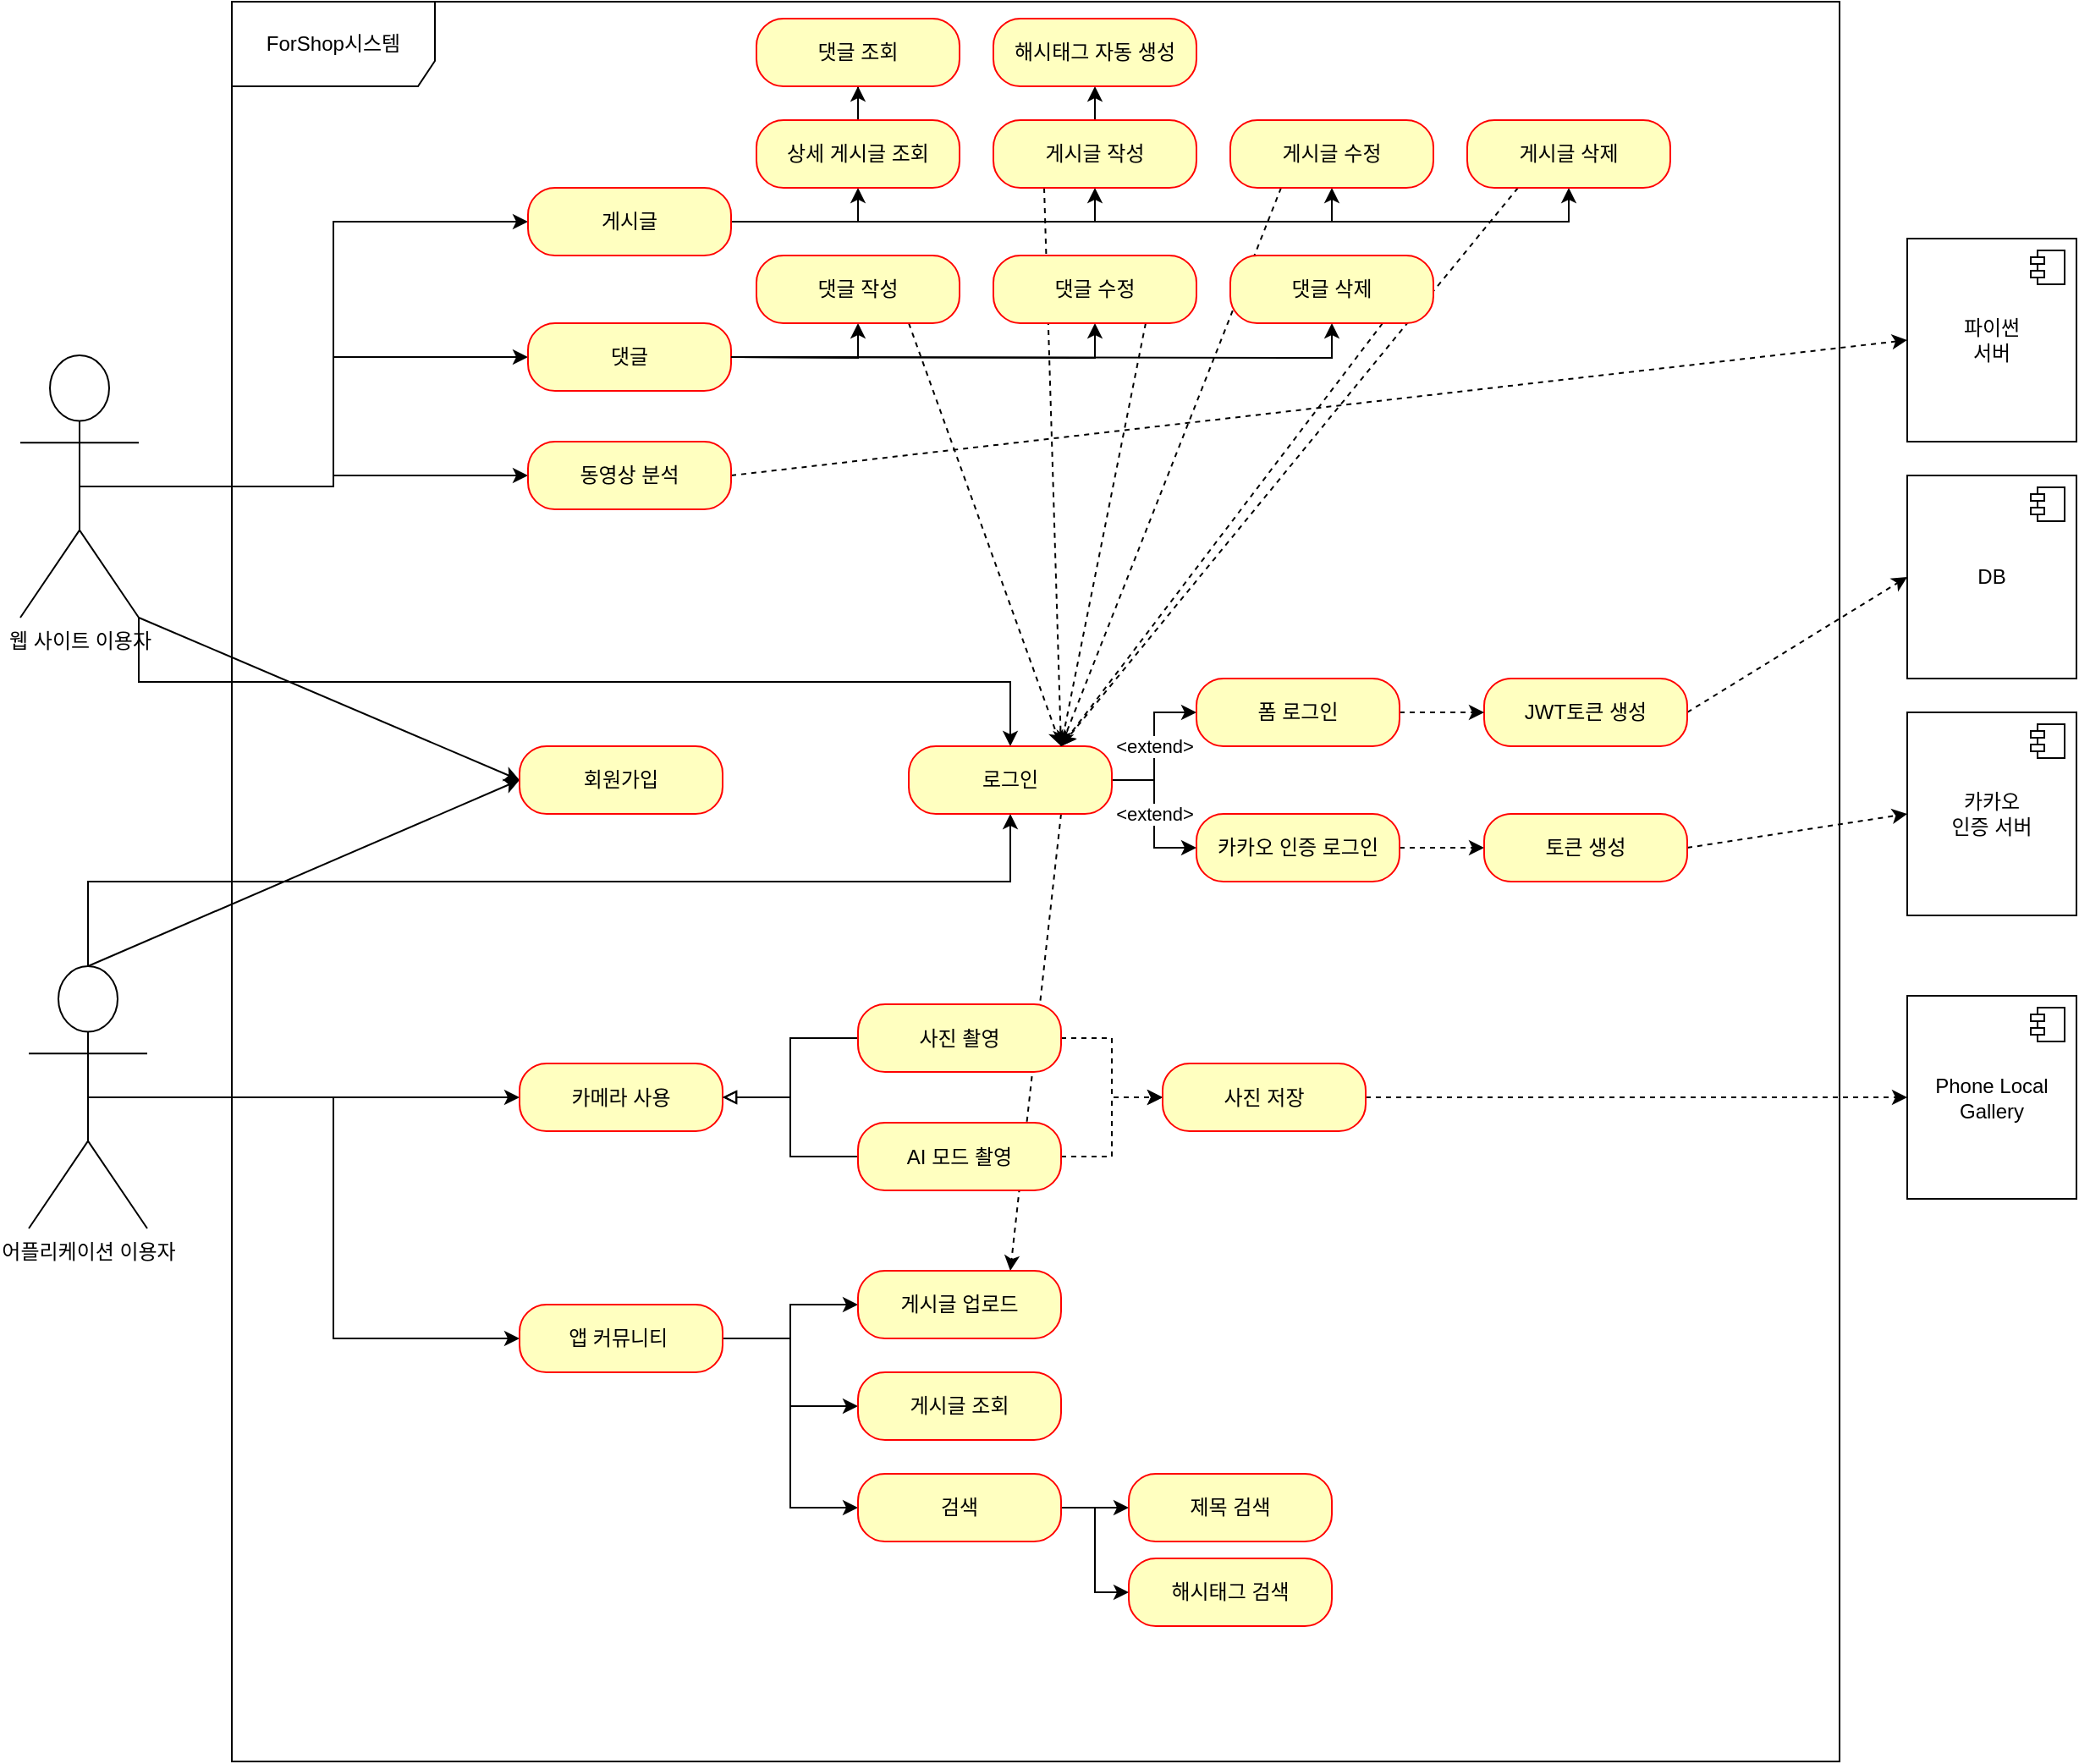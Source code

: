 <mxfile version="21.3.3" type="github">
  <diagram name="페이지-1" id="zcgMAzdSy1A-vIfd7r3p">
    <mxGraphModel dx="1683" dy="993" grid="1" gridSize="10" guides="1" tooltips="1" connect="1" arrows="1" fold="1" page="1" pageScale="1" pageWidth="827" pageHeight="1169" math="0" shadow="0">
      <root>
        <mxCell id="0" />
        <mxCell id="1" parent="0" />
        <mxCell id="tQBY5DNKd5tsA5L68Pnl-37" style="edgeStyle=orthogonalEdgeStyle;rounded=0;orthogonalLoop=1;jettySize=auto;html=1;exitX=0.5;exitY=0.5;exitDx=0;exitDy=0;exitPerimeter=0;entryX=0;entryY=0.5;entryDx=0;entryDy=0;" edge="1" parent="1" source="MGaAg9Qmyi4ZFefNO6XF-2" target="tQBY5DNKd5tsA5L68Pnl-34">
          <mxGeometry relative="1" as="geometry" />
        </mxCell>
        <mxCell id="tQBY5DNKd5tsA5L68Pnl-38" style="edgeStyle=orthogonalEdgeStyle;rounded=0;orthogonalLoop=1;jettySize=auto;html=1;exitX=0.5;exitY=0.5;exitDx=0;exitDy=0;exitPerimeter=0;entryX=0;entryY=0.5;entryDx=0;entryDy=0;" edge="1" parent="1" source="MGaAg9Qmyi4ZFefNO6XF-2" target="tQBY5DNKd5tsA5L68Pnl-35">
          <mxGeometry relative="1" as="geometry" />
        </mxCell>
        <mxCell id="tQBY5DNKd5tsA5L68Pnl-43" style="rounded=0;orthogonalLoop=1;jettySize=auto;html=1;exitX=1;exitY=1;exitDx=0;exitDy=0;exitPerimeter=0;entryX=0;entryY=0.5;entryDx=0;entryDy=0;" edge="1" parent="1" source="MGaAg9Qmyi4ZFefNO6XF-2" target="tQBY5DNKd5tsA5L68Pnl-10">
          <mxGeometry relative="1" as="geometry" />
        </mxCell>
        <mxCell id="tQBY5DNKd5tsA5L68Pnl-46" style="edgeStyle=orthogonalEdgeStyle;rounded=0;orthogonalLoop=1;jettySize=auto;html=1;exitX=1;exitY=1;exitDx=0;exitDy=0;exitPerimeter=0;entryX=0.5;entryY=0;entryDx=0;entryDy=0;" edge="1" parent="1" source="MGaAg9Qmyi4ZFefNO6XF-2" target="tQBY5DNKd5tsA5L68Pnl-11">
          <mxGeometry relative="1" as="geometry" />
        </mxCell>
        <mxCell id="tQBY5DNKd5tsA5L68Pnl-126" style="edgeStyle=orthogonalEdgeStyle;rounded=0;orthogonalLoop=1;jettySize=auto;html=1;exitX=0.5;exitY=0.5;exitDx=0;exitDy=0;exitPerimeter=0;entryX=0;entryY=0.5;entryDx=0;entryDy=0;" edge="1" parent="1" source="MGaAg9Qmyi4ZFefNO6XF-2" target="tQBY5DNKd5tsA5L68Pnl-125">
          <mxGeometry relative="1" as="geometry" />
        </mxCell>
        <mxCell id="MGaAg9Qmyi4ZFefNO6XF-2" value="웹 사이트 이용자" style="shape=umlActor;verticalLabelPosition=bottom;verticalAlign=top;html=1;" parent="1" vertex="1">
          <mxGeometry x="105" y="1169" width="70" height="155" as="geometry" />
        </mxCell>
        <mxCell id="tQBY5DNKd5tsA5L68Pnl-2" value="ForShop시스템" style="shape=umlFrame;whiteSpace=wrap;html=1;pointerEvents=0;width=120;height=50;" vertex="1" parent="1">
          <mxGeometry x="230" y="960" width="950" height="1040" as="geometry" />
        </mxCell>
        <mxCell id="tQBY5DNKd5tsA5L68Pnl-3" value="DB" style="html=1;dropTarget=0;whiteSpace=wrap;" vertex="1" parent="1">
          <mxGeometry x="1220" y="1240" width="100" height="120" as="geometry" />
        </mxCell>
        <mxCell id="tQBY5DNKd5tsA5L68Pnl-4" value="" style="shape=module;jettyWidth=8;jettyHeight=4;" vertex="1" parent="tQBY5DNKd5tsA5L68Pnl-3">
          <mxGeometry x="1" width="20" height="20" relative="1" as="geometry">
            <mxPoint x="-27" y="7" as="offset" />
          </mxGeometry>
        </mxCell>
        <mxCell id="tQBY5DNKd5tsA5L68Pnl-5" value="Phone Local Gallery" style="html=1;dropTarget=0;whiteSpace=wrap;" vertex="1" parent="1">
          <mxGeometry x="1220" y="1547.5" width="100" height="120" as="geometry" />
        </mxCell>
        <mxCell id="tQBY5DNKd5tsA5L68Pnl-6" value="" style="shape=module;jettyWidth=8;jettyHeight=4;" vertex="1" parent="tQBY5DNKd5tsA5L68Pnl-5">
          <mxGeometry x="1" width="20" height="20" relative="1" as="geometry">
            <mxPoint x="-27" y="7" as="offset" />
          </mxGeometry>
        </mxCell>
        <mxCell id="tQBY5DNKd5tsA5L68Pnl-33" style="edgeStyle=orthogonalEdgeStyle;rounded=0;orthogonalLoop=1;jettySize=auto;html=1;exitX=0.5;exitY=0.5;exitDx=0;exitDy=0;exitPerimeter=0;entryX=0;entryY=0.5;entryDx=0;entryDy=0;" edge="1" parent="1" source="tQBY5DNKd5tsA5L68Pnl-7" target="tQBY5DNKd5tsA5L68Pnl-13">
          <mxGeometry relative="1" as="geometry" />
        </mxCell>
        <mxCell id="tQBY5DNKd5tsA5L68Pnl-42" style="rounded=0;orthogonalLoop=1;jettySize=auto;html=1;exitX=0.5;exitY=0;exitDx=0;exitDy=0;exitPerimeter=0;entryX=0;entryY=0.5;entryDx=0;entryDy=0;" edge="1" parent="1" source="tQBY5DNKd5tsA5L68Pnl-7" target="tQBY5DNKd5tsA5L68Pnl-10">
          <mxGeometry relative="1" as="geometry" />
        </mxCell>
        <mxCell id="tQBY5DNKd5tsA5L68Pnl-45" style="edgeStyle=orthogonalEdgeStyle;rounded=0;orthogonalLoop=1;jettySize=auto;html=1;exitX=0.5;exitY=0;exitDx=0;exitDy=0;exitPerimeter=0;entryX=0.5;entryY=1;entryDx=0;entryDy=0;" edge="1" parent="1" source="tQBY5DNKd5tsA5L68Pnl-7" target="tQBY5DNKd5tsA5L68Pnl-11">
          <mxGeometry relative="1" as="geometry">
            <Array as="points">
              <mxPoint x="145" y="1480" />
              <mxPoint x="690" y="1480" />
            </Array>
          </mxGeometry>
        </mxCell>
        <mxCell id="tQBY5DNKd5tsA5L68Pnl-113" style="edgeStyle=orthogonalEdgeStyle;rounded=0;orthogonalLoop=1;jettySize=auto;html=1;exitX=0.5;exitY=0.5;exitDx=0;exitDy=0;exitPerimeter=0;entryX=0;entryY=0.5;entryDx=0;entryDy=0;" edge="1" parent="1" source="tQBY5DNKd5tsA5L68Pnl-7" target="tQBY5DNKd5tsA5L68Pnl-112">
          <mxGeometry relative="1" as="geometry" />
        </mxCell>
        <mxCell id="tQBY5DNKd5tsA5L68Pnl-7" value="어플리케이션 이용자" style="shape=umlActor;verticalLabelPosition=bottom;verticalAlign=top;html=1;" vertex="1" parent="1">
          <mxGeometry x="110" y="1530" width="70" height="155" as="geometry" />
        </mxCell>
        <mxCell id="tQBY5DNKd5tsA5L68Pnl-10" value="회원가입" style="rounded=1;whiteSpace=wrap;html=1;arcSize=40;fontColor=#000000;fillColor=#ffffc0;strokeColor=#ff0000;" vertex="1" parent="1">
          <mxGeometry x="400" y="1400" width="120" height="40" as="geometry" />
        </mxCell>
        <mxCell id="tQBY5DNKd5tsA5L68Pnl-52" value="&amp;lt;extend&amp;gt;" style="edgeStyle=orthogonalEdgeStyle;rounded=0;orthogonalLoop=1;jettySize=auto;html=1;exitX=1;exitY=0.5;exitDx=0;exitDy=0;entryX=0;entryY=0.5;entryDx=0;entryDy=0;" edge="1" parent="1" source="tQBY5DNKd5tsA5L68Pnl-11" target="tQBY5DNKd5tsA5L68Pnl-50">
          <mxGeometry relative="1" as="geometry" />
        </mxCell>
        <mxCell id="tQBY5DNKd5tsA5L68Pnl-53" value="&amp;lt;extend&amp;gt;" style="edgeStyle=orthogonalEdgeStyle;rounded=0;orthogonalLoop=1;jettySize=auto;html=1;exitX=1;exitY=0.5;exitDx=0;exitDy=0;entryX=0;entryY=0.5;entryDx=0;entryDy=0;" edge="1" parent="1" source="tQBY5DNKd5tsA5L68Pnl-11" target="tQBY5DNKd5tsA5L68Pnl-51">
          <mxGeometry relative="1" as="geometry" />
        </mxCell>
        <mxCell id="tQBY5DNKd5tsA5L68Pnl-124" style="rounded=0;orthogonalLoop=1;jettySize=auto;html=1;exitX=0.75;exitY=1;exitDx=0;exitDy=0;entryX=0.75;entryY=0;entryDx=0;entryDy=0;dashed=1;" edge="1" parent="1" source="tQBY5DNKd5tsA5L68Pnl-11" target="tQBY5DNKd5tsA5L68Pnl-114">
          <mxGeometry relative="1" as="geometry" />
        </mxCell>
        <mxCell id="tQBY5DNKd5tsA5L68Pnl-11" value="로그인" style="rounded=1;whiteSpace=wrap;html=1;arcSize=40;fontColor=#000000;fillColor=#ffffc0;strokeColor=#ff0000;" vertex="1" parent="1">
          <mxGeometry x="630" y="1400" width="120" height="40" as="geometry" />
        </mxCell>
        <mxCell id="tQBY5DNKd5tsA5L68Pnl-13" value="카메라 사용" style="rounded=1;whiteSpace=wrap;html=1;arcSize=40;fontColor=#000000;fillColor=#ffffc0;strokeColor=#ff0000;" vertex="1" parent="1">
          <mxGeometry x="400" y="1587.5" width="120" height="40" as="geometry" />
        </mxCell>
        <mxCell id="tQBY5DNKd5tsA5L68Pnl-21" style="edgeStyle=orthogonalEdgeStyle;rounded=0;orthogonalLoop=1;jettySize=auto;html=1;exitX=0;exitY=0.5;exitDx=0;exitDy=0;entryX=1;entryY=0.5;entryDx=0;entryDy=0;endArrow=block;endFill=0;" edge="1" parent="1" source="tQBY5DNKd5tsA5L68Pnl-17" target="tQBY5DNKd5tsA5L68Pnl-13">
          <mxGeometry relative="1" as="geometry" />
        </mxCell>
        <mxCell id="tQBY5DNKd5tsA5L68Pnl-30" style="edgeStyle=orthogonalEdgeStyle;rounded=0;orthogonalLoop=1;jettySize=auto;html=1;exitX=1;exitY=0.5;exitDx=0;exitDy=0;entryX=0;entryY=0.5;entryDx=0;entryDy=0;dashed=1;" edge="1" parent="1" source="tQBY5DNKd5tsA5L68Pnl-17" target="tQBY5DNKd5tsA5L68Pnl-28">
          <mxGeometry relative="1" as="geometry" />
        </mxCell>
        <mxCell id="tQBY5DNKd5tsA5L68Pnl-17" value="사진 촬영" style="rounded=1;whiteSpace=wrap;html=1;arcSize=40;fontColor=#000000;fillColor=#ffffc0;strokeColor=#ff0000;" vertex="1" parent="1">
          <mxGeometry x="600" y="1552.5" width="120" height="40" as="geometry" />
        </mxCell>
        <mxCell id="tQBY5DNKd5tsA5L68Pnl-27" style="edgeStyle=orthogonalEdgeStyle;rounded=0;orthogonalLoop=1;jettySize=auto;html=1;exitX=0;exitY=0.5;exitDx=0;exitDy=0;entryX=1;entryY=0.5;entryDx=0;entryDy=0;endArrow=block;endFill=0;" edge="1" parent="1" source="tQBY5DNKd5tsA5L68Pnl-26" target="tQBY5DNKd5tsA5L68Pnl-13">
          <mxGeometry relative="1" as="geometry" />
        </mxCell>
        <mxCell id="tQBY5DNKd5tsA5L68Pnl-31" style="edgeStyle=orthogonalEdgeStyle;rounded=0;orthogonalLoop=1;jettySize=auto;html=1;exitX=1;exitY=0.5;exitDx=0;exitDy=0;entryX=0;entryY=0.5;entryDx=0;entryDy=0;dashed=1;" edge="1" parent="1" source="tQBY5DNKd5tsA5L68Pnl-26" target="tQBY5DNKd5tsA5L68Pnl-28">
          <mxGeometry relative="1" as="geometry">
            <mxPoint x="755" y="1642.5" as="targetPoint" />
          </mxGeometry>
        </mxCell>
        <mxCell id="tQBY5DNKd5tsA5L68Pnl-26" value="AI 모드 촬영" style="rounded=1;whiteSpace=wrap;html=1;arcSize=40;fontColor=#000000;fillColor=#ffffc0;strokeColor=#ff0000;" vertex="1" parent="1">
          <mxGeometry x="600" y="1622.5" width="120" height="40" as="geometry" />
        </mxCell>
        <mxCell id="tQBY5DNKd5tsA5L68Pnl-32" style="edgeStyle=orthogonalEdgeStyle;rounded=0;orthogonalLoop=1;jettySize=auto;html=1;exitX=1;exitY=0.5;exitDx=0;exitDy=0;entryX=0;entryY=0.5;entryDx=0;entryDy=0;dashed=1;" edge="1" parent="1" source="tQBY5DNKd5tsA5L68Pnl-28" target="tQBY5DNKd5tsA5L68Pnl-5">
          <mxGeometry relative="1" as="geometry" />
        </mxCell>
        <mxCell id="tQBY5DNKd5tsA5L68Pnl-28" value="사진 저장" style="rounded=1;whiteSpace=wrap;html=1;arcSize=40;fontColor=#000000;fillColor=#ffffc0;strokeColor=#ff0000;" vertex="1" parent="1">
          <mxGeometry x="780" y="1587.5" width="120" height="40" as="geometry" />
        </mxCell>
        <mxCell id="tQBY5DNKd5tsA5L68Pnl-65" style="edgeStyle=orthogonalEdgeStyle;rounded=0;orthogonalLoop=1;jettySize=auto;html=1;exitX=1;exitY=0.5;exitDx=0;exitDy=0;entryX=0.5;entryY=1;entryDx=0;entryDy=0;" edge="1" parent="1" source="tQBY5DNKd5tsA5L68Pnl-34" target="tQBY5DNKd5tsA5L68Pnl-62">
          <mxGeometry relative="1" as="geometry" />
        </mxCell>
        <mxCell id="tQBY5DNKd5tsA5L68Pnl-66" style="edgeStyle=orthogonalEdgeStyle;rounded=0;orthogonalLoop=1;jettySize=auto;html=1;exitX=1;exitY=0.5;exitDx=0;exitDy=0;entryX=0.5;entryY=1;entryDx=0;entryDy=0;" edge="1" parent="1" source="tQBY5DNKd5tsA5L68Pnl-34" target="tQBY5DNKd5tsA5L68Pnl-63">
          <mxGeometry relative="1" as="geometry" />
        </mxCell>
        <mxCell id="tQBY5DNKd5tsA5L68Pnl-67" style="edgeStyle=orthogonalEdgeStyle;rounded=0;orthogonalLoop=1;jettySize=auto;html=1;exitX=1;exitY=0.5;exitDx=0;exitDy=0;entryX=0.5;entryY=1;entryDx=0;entryDy=0;" edge="1" parent="1" source="tQBY5DNKd5tsA5L68Pnl-34" target="tQBY5DNKd5tsA5L68Pnl-64">
          <mxGeometry relative="1" as="geometry" />
        </mxCell>
        <mxCell id="tQBY5DNKd5tsA5L68Pnl-76" style="edgeStyle=orthogonalEdgeStyle;rounded=0;orthogonalLoop=1;jettySize=auto;html=1;exitX=1;exitY=0.5;exitDx=0;exitDy=0;entryX=0.5;entryY=1;entryDx=0;entryDy=0;" edge="1" parent="1" source="tQBY5DNKd5tsA5L68Pnl-34" target="tQBY5DNKd5tsA5L68Pnl-60">
          <mxGeometry relative="1" as="geometry" />
        </mxCell>
        <mxCell id="tQBY5DNKd5tsA5L68Pnl-34" value="게시글" style="rounded=1;whiteSpace=wrap;html=1;arcSize=40;fontColor=#000000;fillColor=#ffffc0;strokeColor=#ff0000;" vertex="1" parent="1">
          <mxGeometry x="405" y="1070" width="120" height="40" as="geometry" />
        </mxCell>
        <mxCell id="tQBY5DNKd5tsA5L68Pnl-35" value="댓글" style="rounded=1;whiteSpace=wrap;html=1;arcSize=40;fontColor=#000000;fillColor=#ffffc0;strokeColor=#ff0000;" vertex="1" parent="1">
          <mxGeometry x="405" y="1150" width="120" height="40" as="geometry" />
        </mxCell>
        <mxCell id="tQBY5DNKd5tsA5L68Pnl-49" style="rounded=0;orthogonalLoop=1;jettySize=auto;html=1;exitX=1;exitY=0.5;exitDx=0;exitDy=0;entryX=0;entryY=0.5;entryDx=0;entryDy=0;dashed=1;" edge="1" parent="1" source="tQBY5DNKd5tsA5L68Pnl-47" target="tQBY5DNKd5tsA5L68Pnl-3">
          <mxGeometry relative="1" as="geometry" />
        </mxCell>
        <mxCell id="tQBY5DNKd5tsA5L68Pnl-47" value="JWT토큰 생성" style="rounded=1;whiteSpace=wrap;html=1;arcSize=40;fontColor=#000000;fillColor=#ffffc0;strokeColor=#ff0000;" vertex="1" parent="1">
          <mxGeometry x="970" y="1360" width="120" height="40" as="geometry" />
        </mxCell>
        <mxCell id="tQBY5DNKd5tsA5L68Pnl-54" style="edgeStyle=orthogonalEdgeStyle;rounded=0;orthogonalLoop=1;jettySize=auto;html=1;exitX=1;exitY=0.5;exitDx=0;exitDy=0;entryX=0;entryY=0.5;entryDx=0;entryDy=0;dashed=1;" edge="1" parent="1" source="tQBY5DNKd5tsA5L68Pnl-50" target="tQBY5DNKd5tsA5L68Pnl-47">
          <mxGeometry relative="1" as="geometry" />
        </mxCell>
        <mxCell id="tQBY5DNKd5tsA5L68Pnl-50" value="폼 로그인" style="rounded=1;whiteSpace=wrap;html=1;arcSize=40;fontColor=#000000;fillColor=#ffffc0;strokeColor=#ff0000;" vertex="1" parent="1">
          <mxGeometry x="800" y="1360" width="120" height="40" as="geometry" />
        </mxCell>
        <mxCell id="tQBY5DNKd5tsA5L68Pnl-58" style="edgeStyle=orthogonalEdgeStyle;rounded=0;orthogonalLoop=1;jettySize=auto;html=1;exitX=1;exitY=0.5;exitDx=0;exitDy=0;entryX=0;entryY=0.5;entryDx=0;entryDy=0;dashed=1;" edge="1" parent="1" source="tQBY5DNKd5tsA5L68Pnl-51" target="tQBY5DNKd5tsA5L68Pnl-57">
          <mxGeometry relative="1" as="geometry" />
        </mxCell>
        <mxCell id="tQBY5DNKd5tsA5L68Pnl-51" value="카카오 인증 로그인" style="rounded=1;whiteSpace=wrap;html=1;arcSize=40;fontColor=#000000;fillColor=#ffffc0;strokeColor=#ff0000;" vertex="1" parent="1">
          <mxGeometry x="800" y="1440" width="120" height="40" as="geometry" />
        </mxCell>
        <mxCell id="tQBY5DNKd5tsA5L68Pnl-55" value="카카오&lt;br&gt;인증 서버" style="html=1;dropTarget=0;whiteSpace=wrap;" vertex="1" parent="1">
          <mxGeometry x="1220" y="1380" width="100" height="120" as="geometry" />
        </mxCell>
        <mxCell id="tQBY5DNKd5tsA5L68Pnl-56" value="" style="shape=module;jettyWidth=8;jettyHeight=4;" vertex="1" parent="tQBY5DNKd5tsA5L68Pnl-55">
          <mxGeometry x="1" width="20" height="20" relative="1" as="geometry">
            <mxPoint x="-27" y="7" as="offset" />
          </mxGeometry>
        </mxCell>
        <mxCell id="tQBY5DNKd5tsA5L68Pnl-59" style="rounded=0;orthogonalLoop=1;jettySize=auto;html=1;exitX=1;exitY=0.5;exitDx=0;exitDy=0;entryX=0;entryY=0.5;entryDx=0;entryDy=0;dashed=1;" edge="1" parent="1" source="tQBY5DNKd5tsA5L68Pnl-57" target="tQBY5DNKd5tsA5L68Pnl-55">
          <mxGeometry relative="1" as="geometry" />
        </mxCell>
        <mxCell id="tQBY5DNKd5tsA5L68Pnl-57" value="토큰 생성" style="rounded=1;whiteSpace=wrap;html=1;arcSize=40;fontColor=#000000;fillColor=#ffffc0;strokeColor=#ff0000;" vertex="1" parent="1">
          <mxGeometry x="970" y="1440" width="120" height="40" as="geometry" />
        </mxCell>
        <mxCell id="tQBY5DNKd5tsA5L68Pnl-102" style="edgeStyle=orthogonalEdgeStyle;rounded=0;orthogonalLoop=1;jettySize=auto;html=1;exitX=0.5;exitY=0;exitDx=0;exitDy=0;" edge="1" parent="1" source="tQBY5DNKd5tsA5L68Pnl-60" target="tQBY5DNKd5tsA5L68Pnl-101">
          <mxGeometry relative="1" as="geometry" />
        </mxCell>
        <mxCell id="tQBY5DNKd5tsA5L68Pnl-60" value="상세 게시글 조회" style="rounded=1;whiteSpace=wrap;html=1;arcSize=40;fontColor=#000000;fillColor=#ffffc0;strokeColor=#ff0000;" vertex="1" parent="1">
          <mxGeometry x="540" y="1030" width="120" height="40" as="geometry" />
        </mxCell>
        <mxCell id="tQBY5DNKd5tsA5L68Pnl-99" style="edgeStyle=orthogonalEdgeStyle;rounded=0;orthogonalLoop=1;jettySize=auto;html=1;exitX=0.5;exitY=0;exitDx=0;exitDy=0;entryX=0.5;entryY=1;entryDx=0;entryDy=0;" edge="1" parent="1" source="tQBY5DNKd5tsA5L68Pnl-62" target="tQBY5DNKd5tsA5L68Pnl-98">
          <mxGeometry relative="1" as="geometry" />
        </mxCell>
        <mxCell id="tQBY5DNKd5tsA5L68Pnl-109" style="rounded=0;orthogonalLoop=1;jettySize=auto;html=1;exitX=0.25;exitY=1;exitDx=0;exitDy=0;entryX=0.75;entryY=0;entryDx=0;entryDy=0;dashed=1;" edge="1" parent="1" source="tQBY5DNKd5tsA5L68Pnl-62" target="tQBY5DNKd5tsA5L68Pnl-11">
          <mxGeometry relative="1" as="geometry" />
        </mxCell>
        <mxCell id="tQBY5DNKd5tsA5L68Pnl-62" value="게시글 작성" style="rounded=1;whiteSpace=wrap;html=1;arcSize=40;fontColor=#000000;fillColor=#ffffc0;strokeColor=#ff0000;" vertex="1" parent="1">
          <mxGeometry x="680" y="1030" width="120" height="40" as="geometry" />
        </mxCell>
        <mxCell id="tQBY5DNKd5tsA5L68Pnl-110" style="rounded=0;orthogonalLoop=1;jettySize=auto;html=1;exitX=0.25;exitY=1;exitDx=0;exitDy=0;dashed=1;" edge="1" parent="1" source="tQBY5DNKd5tsA5L68Pnl-63">
          <mxGeometry relative="1" as="geometry">
            <mxPoint x="720" y="1400" as="targetPoint" />
          </mxGeometry>
        </mxCell>
        <mxCell id="tQBY5DNKd5tsA5L68Pnl-63" value="게시글 수정" style="rounded=1;whiteSpace=wrap;html=1;arcSize=40;fontColor=#000000;fillColor=#ffffc0;strokeColor=#ff0000;" vertex="1" parent="1">
          <mxGeometry x="820" y="1030" width="120" height="40" as="geometry" />
        </mxCell>
        <mxCell id="tQBY5DNKd5tsA5L68Pnl-111" style="rounded=0;orthogonalLoop=1;jettySize=auto;html=1;exitX=0.25;exitY=1;exitDx=0;exitDy=0;entryX=0.75;entryY=0;entryDx=0;entryDy=0;dashed=1;" edge="1" parent="1" source="tQBY5DNKd5tsA5L68Pnl-64" target="tQBY5DNKd5tsA5L68Pnl-11">
          <mxGeometry relative="1" as="geometry" />
        </mxCell>
        <mxCell id="tQBY5DNKd5tsA5L68Pnl-64" value="게시글 삭제" style="rounded=1;whiteSpace=wrap;html=1;arcSize=40;fontColor=#000000;fillColor=#ffffc0;strokeColor=#ff0000;" vertex="1" parent="1">
          <mxGeometry x="960" y="1030" width="120" height="40" as="geometry" />
        </mxCell>
        <mxCell id="tQBY5DNKd5tsA5L68Pnl-81" style="edgeStyle=orthogonalEdgeStyle;rounded=0;orthogonalLoop=1;jettySize=auto;html=1;exitX=1;exitY=0.5;exitDx=0;exitDy=0;entryX=0.5;entryY=1;entryDx=0;entryDy=0;" edge="1" parent="1" target="tQBY5DNKd5tsA5L68Pnl-86">
          <mxGeometry relative="1" as="geometry">
            <mxPoint x="525" y="1170" as="sourcePoint" />
          </mxGeometry>
        </mxCell>
        <mxCell id="tQBY5DNKd5tsA5L68Pnl-82" style="edgeStyle=orthogonalEdgeStyle;rounded=0;orthogonalLoop=1;jettySize=auto;html=1;exitX=1;exitY=0.5;exitDx=0;exitDy=0;entryX=0.5;entryY=1;entryDx=0;entryDy=0;" edge="1" parent="1" target="tQBY5DNKd5tsA5L68Pnl-87">
          <mxGeometry relative="1" as="geometry">
            <mxPoint x="525" y="1170" as="sourcePoint" />
          </mxGeometry>
        </mxCell>
        <mxCell id="tQBY5DNKd5tsA5L68Pnl-84" style="edgeStyle=orthogonalEdgeStyle;rounded=0;orthogonalLoop=1;jettySize=auto;html=1;exitX=1;exitY=0.5;exitDx=0;exitDy=0;entryX=0.5;entryY=1;entryDx=0;entryDy=0;" edge="1" parent="1" target="tQBY5DNKd5tsA5L68Pnl-85">
          <mxGeometry relative="1" as="geometry">
            <mxPoint x="525" y="1170" as="sourcePoint" />
          </mxGeometry>
        </mxCell>
        <mxCell id="tQBY5DNKd5tsA5L68Pnl-107" style="rounded=0;orthogonalLoop=1;jettySize=auto;html=1;exitX=0.75;exitY=1;exitDx=0;exitDy=0;entryX=0.75;entryY=0;entryDx=0;entryDy=0;dashed=1;" edge="1" parent="1" source="tQBY5DNKd5tsA5L68Pnl-85" target="tQBY5DNKd5tsA5L68Pnl-11">
          <mxGeometry relative="1" as="geometry" />
        </mxCell>
        <mxCell id="tQBY5DNKd5tsA5L68Pnl-85" value="댓글 작성" style="rounded=1;whiteSpace=wrap;html=1;arcSize=40;fontColor=#000000;fillColor=#ffffc0;strokeColor=#ff0000;" vertex="1" parent="1">
          <mxGeometry x="540" y="1110" width="120" height="40" as="geometry" />
        </mxCell>
        <mxCell id="tQBY5DNKd5tsA5L68Pnl-106" style="rounded=0;orthogonalLoop=1;jettySize=auto;html=1;exitX=0.75;exitY=1;exitDx=0;exitDy=0;entryX=0.75;entryY=0;entryDx=0;entryDy=0;dashed=1;" edge="1" parent="1" source="tQBY5DNKd5tsA5L68Pnl-86" target="tQBY5DNKd5tsA5L68Pnl-11">
          <mxGeometry relative="1" as="geometry" />
        </mxCell>
        <mxCell id="tQBY5DNKd5tsA5L68Pnl-86" value="댓글 수정" style="rounded=1;whiteSpace=wrap;html=1;arcSize=40;fontColor=#000000;fillColor=#ffffc0;strokeColor=#ff0000;" vertex="1" parent="1">
          <mxGeometry x="680" y="1110" width="120" height="40" as="geometry" />
        </mxCell>
        <mxCell id="tQBY5DNKd5tsA5L68Pnl-108" style="rounded=0;orthogonalLoop=1;jettySize=auto;html=1;exitX=0.75;exitY=1;exitDx=0;exitDy=0;entryX=0.75;entryY=0;entryDx=0;entryDy=0;dashed=1;" edge="1" parent="1" source="tQBY5DNKd5tsA5L68Pnl-87" target="tQBY5DNKd5tsA5L68Pnl-11">
          <mxGeometry relative="1" as="geometry" />
        </mxCell>
        <mxCell id="tQBY5DNKd5tsA5L68Pnl-87" value="댓글 삭제" style="rounded=1;whiteSpace=wrap;html=1;arcSize=40;fontColor=#000000;fillColor=#ffffc0;strokeColor=#ff0000;" vertex="1" parent="1">
          <mxGeometry x="820" y="1110" width="120" height="40" as="geometry" />
        </mxCell>
        <mxCell id="tQBY5DNKd5tsA5L68Pnl-98" value="해시태그 자동 생성" style="rounded=1;whiteSpace=wrap;html=1;arcSize=40;fontColor=#000000;fillColor=#ffffc0;strokeColor=#ff0000;" vertex="1" parent="1">
          <mxGeometry x="680" y="970" width="120" height="40" as="geometry" />
        </mxCell>
        <mxCell id="tQBY5DNKd5tsA5L68Pnl-101" value="댓글 조회" style="rounded=1;whiteSpace=wrap;html=1;arcSize=40;fontColor=#000000;fillColor=#ffffc0;strokeColor=#ff0000;" vertex="1" parent="1">
          <mxGeometry x="540" y="970" width="120" height="40" as="geometry" />
        </mxCell>
        <mxCell id="tQBY5DNKd5tsA5L68Pnl-121" style="edgeStyle=orthogonalEdgeStyle;rounded=0;orthogonalLoop=1;jettySize=auto;html=1;exitX=1;exitY=0.5;exitDx=0;exitDy=0;entryX=0;entryY=0.5;entryDx=0;entryDy=0;" edge="1" parent="1" source="tQBY5DNKd5tsA5L68Pnl-112" target="tQBY5DNKd5tsA5L68Pnl-115">
          <mxGeometry relative="1" as="geometry" />
        </mxCell>
        <mxCell id="tQBY5DNKd5tsA5L68Pnl-122" style="edgeStyle=orthogonalEdgeStyle;rounded=0;orthogonalLoop=1;jettySize=auto;html=1;exitX=1;exitY=0.5;exitDx=0;exitDy=0;entryX=0;entryY=0.5;entryDx=0;entryDy=0;" edge="1" parent="1" source="tQBY5DNKd5tsA5L68Pnl-112" target="tQBY5DNKd5tsA5L68Pnl-116">
          <mxGeometry relative="1" as="geometry" />
        </mxCell>
        <mxCell id="tQBY5DNKd5tsA5L68Pnl-123" style="edgeStyle=orthogonalEdgeStyle;rounded=0;orthogonalLoop=1;jettySize=auto;html=1;exitX=1;exitY=0.5;exitDx=0;exitDy=0;entryX=0;entryY=0.5;entryDx=0;entryDy=0;" edge="1" parent="1" source="tQBY5DNKd5tsA5L68Pnl-112" target="tQBY5DNKd5tsA5L68Pnl-114">
          <mxGeometry relative="1" as="geometry" />
        </mxCell>
        <mxCell id="tQBY5DNKd5tsA5L68Pnl-112" value="앱 커뮤니티&amp;nbsp;" style="rounded=1;whiteSpace=wrap;html=1;arcSize=40;fontColor=#000000;fillColor=#ffffc0;strokeColor=#ff0000;" vertex="1" parent="1">
          <mxGeometry x="400" y="1730" width="120" height="40" as="geometry" />
        </mxCell>
        <mxCell id="tQBY5DNKd5tsA5L68Pnl-114" value="게시글 업로드" style="rounded=1;whiteSpace=wrap;html=1;arcSize=40;fontColor=#000000;fillColor=#ffffc0;strokeColor=#ff0000;" vertex="1" parent="1">
          <mxGeometry x="600" y="1710" width="120" height="40" as="geometry" />
        </mxCell>
        <mxCell id="tQBY5DNKd5tsA5L68Pnl-115" value="게시글 조회" style="rounded=1;whiteSpace=wrap;html=1;arcSize=40;fontColor=#000000;fillColor=#ffffc0;strokeColor=#ff0000;" vertex="1" parent="1">
          <mxGeometry x="600" y="1770" width="120" height="40" as="geometry" />
        </mxCell>
        <mxCell id="tQBY5DNKd5tsA5L68Pnl-119" style="edgeStyle=orthogonalEdgeStyle;rounded=0;orthogonalLoop=1;jettySize=auto;html=1;exitX=1;exitY=0.5;exitDx=0;exitDy=0;entryX=0;entryY=0.5;entryDx=0;entryDy=0;" edge="1" parent="1" source="tQBY5DNKd5tsA5L68Pnl-116" target="tQBY5DNKd5tsA5L68Pnl-118">
          <mxGeometry relative="1" as="geometry" />
        </mxCell>
        <mxCell id="tQBY5DNKd5tsA5L68Pnl-120" style="edgeStyle=orthogonalEdgeStyle;rounded=0;orthogonalLoop=1;jettySize=auto;html=1;exitX=1;exitY=0.5;exitDx=0;exitDy=0;entryX=0;entryY=0.5;entryDx=0;entryDy=0;" edge="1" parent="1" source="tQBY5DNKd5tsA5L68Pnl-116" target="tQBY5DNKd5tsA5L68Pnl-117">
          <mxGeometry relative="1" as="geometry" />
        </mxCell>
        <mxCell id="tQBY5DNKd5tsA5L68Pnl-116" value="검색" style="rounded=1;whiteSpace=wrap;html=1;arcSize=40;fontColor=#000000;fillColor=#ffffc0;strokeColor=#ff0000;" vertex="1" parent="1">
          <mxGeometry x="600" y="1830" width="120" height="40" as="geometry" />
        </mxCell>
        <mxCell id="tQBY5DNKd5tsA5L68Pnl-117" value="해시태그 검색" style="rounded=1;whiteSpace=wrap;html=1;arcSize=40;fontColor=#000000;fillColor=#ffffc0;strokeColor=#ff0000;" vertex="1" parent="1">
          <mxGeometry x="760" y="1880" width="120" height="40" as="geometry" />
        </mxCell>
        <mxCell id="tQBY5DNKd5tsA5L68Pnl-118" value="제목 검색" style="rounded=1;whiteSpace=wrap;html=1;arcSize=40;fontColor=#000000;fillColor=#ffffc0;strokeColor=#ff0000;" vertex="1" parent="1">
          <mxGeometry x="760" y="1830" width="120" height="40" as="geometry" />
        </mxCell>
        <mxCell id="tQBY5DNKd5tsA5L68Pnl-133" style="rounded=0;orthogonalLoop=1;jettySize=auto;html=1;exitX=1;exitY=0.5;exitDx=0;exitDy=0;entryX=0;entryY=0.5;entryDx=0;entryDy=0;dashed=1;" edge="1" parent="1" source="tQBY5DNKd5tsA5L68Pnl-125" target="tQBY5DNKd5tsA5L68Pnl-131">
          <mxGeometry relative="1" as="geometry" />
        </mxCell>
        <mxCell id="tQBY5DNKd5tsA5L68Pnl-125" value="동영상 분석" style="rounded=1;whiteSpace=wrap;html=1;arcSize=40;fontColor=#000000;fillColor=#ffffc0;strokeColor=#ff0000;" vertex="1" parent="1">
          <mxGeometry x="405" y="1220" width="120" height="40" as="geometry" />
        </mxCell>
        <mxCell id="tQBY5DNKd5tsA5L68Pnl-131" value="파이썬&lt;br&gt;서버" style="html=1;dropTarget=0;whiteSpace=wrap;" vertex="1" parent="1">
          <mxGeometry x="1220" y="1100" width="100" height="120" as="geometry" />
        </mxCell>
        <mxCell id="tQBY5DNKd5tsA5L68Pnl-132" value="" style="shape=module;jettyWidth=8;jettyHeight=4;" vertex="1" parent="tQBY5DNKd5tsA5L68Pnl-131">
          <mxGeometry x="1" width="20" height="20" relative="1" as="geometry">
            <mxPoint x="-27" y="7" as="offset" />
          </mxGeometry>
        </mxCell>
      </root>
    </mxGraphModel>
  </diagram>
</mxfile>
